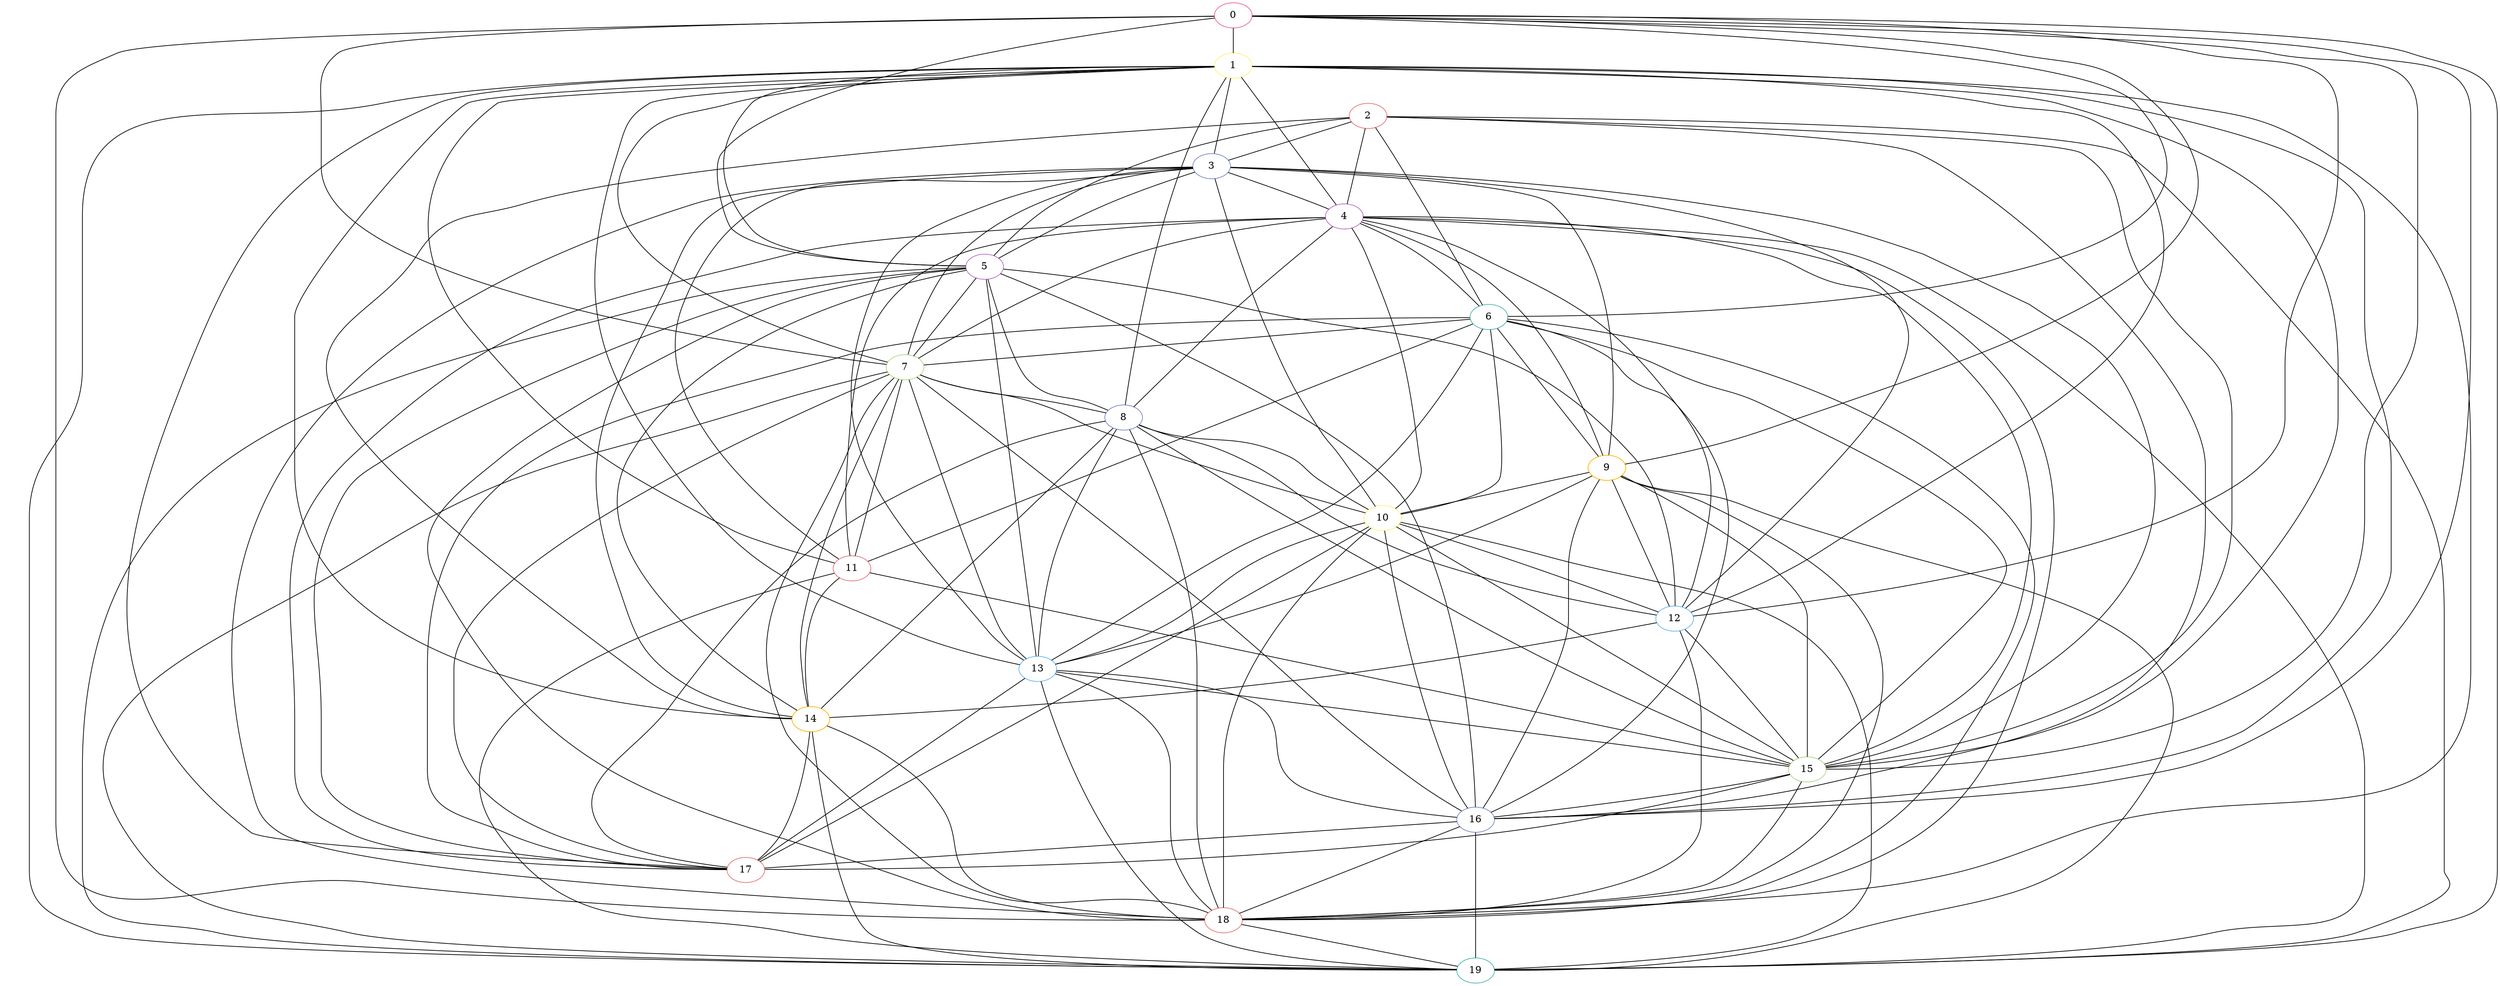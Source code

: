 strict graph  {
0 [color="#f06292"];
1 [color="#fff176"];
2 [color="#e57373"];
3 [color="#7986cb"];
4 [color="#ba68c8"];
5 [color="#ba68c8"];
6 [color="#4db6ac"];
7 [color="#aed581"];
8 [color="#7986cb"];
9 [color="#ffb300"];
10 [color="#fff176"];
11 [color="#e57373"];
12 [color="#64b5f6"];
13 [color="#64b5f6"];
14 [color="#ffb300"];
15 [color="#aed581"];
16 [color="#7986cb"];
17 [color="#e57373"];
18 [color="#e57373"];
19 [color="#4db6ac"];
0 -- 1;
0 -- 5;
0 -- 6;
0 -- 7;
0 -- 9;
0 -- 12;
0 -- 15;
0 -- 16;
0 -- 18;
0 -- 19;
0 -- 2  [color=transparent];
0 -- 3  [color=transparent];
0 -- 4  [color=transparent];
0 -- 8  [color=transparent];
0 -- 10  [color=transparent];
0 -- 11  [color=transparent];
0 -- 13  [color=transparent];
0 -- 14  [color=transparent];
0 -- 17  [color=transparent];
1 -- 3;
1 -- 4;
1 -- 5;
1 -- 7;
1 -- 8;
1 -- 11;
1 -- 12;
1 -- 13;
1 -- 14;
1 -- 15;
1 -- 16;
1 -- 17;
1 -- 18;
1 -- 19;
1 -- 2  [color=transparent];
1 -- 6  [color=transparent];
1 -- 9  [color=transparent];
1 -- 10  [color=transparent];
2 -- 3;
2 -- 4;
2 -- 5;
2 -- 6;
2 -- 14;
2 -- 15;
2 -- 16;
2 -- 19;
2 -- 7  [color=transparent];
2 -- 8  [color=transparent];
2 -- 9  [color=transparent];
2 -- 10  [color=transparent];
2 -- 11  [color=transparent];
2 -- 12  [color=transparent];
2 -- 13  [color=transparent];
2 -- 17  [color=transparent];
2 -- 18  [color=transparent];
3 -- 4;
3 -- 5;
3 -- 7;
3 -- 9;
3 -- 10;
3 -- 11;
3 -- 12;
3 -- 13;
3 -- 14;
3 -- 15;
3 -- 18;
3 -- 6  [color=transparent];
3 -- 8  [color=transparent];
3 -- 16  [color=transparent];
3 -- 17  [color=transparent];
3 -- 19  [color=transparent];
4 -- 6;
4 -- 7;
4 -- 8;
4 -- 9;
4 -- 10;
4 -- 11;
4 -- 12;
4 -- 15;
4 -- 17;
4 -- 18;
4 -- 19;
4 -- 5  [color=transparent];
4 -- 13  [color=transparent];
4 -- 14  [color=transparent];
4 -- 16  [color=transparent];
5 -- 7;
5 -- 8;
5 -- 12;
5 -- 13;
5 -- 14;
5 -- 16;
5 -- 17;
5 -- 18;
5 -- 19;
5 -- 6  [color=transparent];
5 -- 9  [color=transparent];
5 -- 10  [color=transparent];
5 -- 11  [color=transparent];
5 -- 15  [color=transparent];
6 -- 7;
6 -- 9;
6 -- 10;
6 -- 11;
6 -- 13;
6 -- 15;
6 -- 16;
6 -- 17;
6 -- 18;
6 -- 8  [color=transparent];
6 -- 12  [color=transparent];
6 -- 14  [color=transparent];
6 -- 19  [color=transparent];
7 -- 8;
7 -- 10;
7 -- 11;
7 -- 13;
7 -- 14;
7 -- 16;
7 -- 17;
7 -- 18;
7 -- 19;
7 -- 9  [color=transparent];
7 -- 12  [color=transparent];
7 -- 15  [color=transparent];
8 -- 10;
8 -- 12;
8 -- 13;
8 -- 14;
8 -- 15;
8 -- 17;
8 -- 18;
8 -- 9  [color=transparent];
8 -- 11  [color=transparent];
8 -- 16  [color=transparent];
8 -- 19  [color=transparent];
9 -- 10;
9 -- 12;
9 -- 13;
9 -- 15;
9 -- 16;
9 -- 18;
9 -- 19;
9 -- 11  [color=transparent];
9 -- 14  [color=transparent];
9 -- 17  [color=transparent];
10 -- 12;
10 -- 13;
10 -- 15;
10 -- 16;
10 -- 17;
10 -- 18;
10 -- 19;
10 -- 11  [color=transparent];
10 -- 14  [color=transparent];
11 -- 14;
11 -- 15;
11 -- 19;
11 -- 12  [color=transparent];
11 -- 13  [color=transparent];
11 -- 16  [color=transparent];
11 -- 17  [color=transparent];
11 -- 18  [color=transparent];
12 -- 14;
12 -- 15;
12 -- 18;
12 -- 13  [color=transparent];
12 -- 16  [color=transparent];
12 -- 17  [color=transparent];
12 -- 19  [color=transparent];
13 -- 15;
13 -- 16;
13 -- 17;
13 -- 18;
13 -- 19;
13 -- 14  [color=transparent];
14 -- 17;
14 -- 18;
14 -- 19;
14 -- 15  [color=transparent];
14 -- 16  [color=transparent];
15 -- 16;
15 -- 17;
15 -- 18;
15 -- 19  [color=transparent];
16 -- 17;
16 -- 18;
16 -- 19;
17 -- 18  [color=transparent];
17 -- 19  [color=transparent];
18 -- 19;
}

